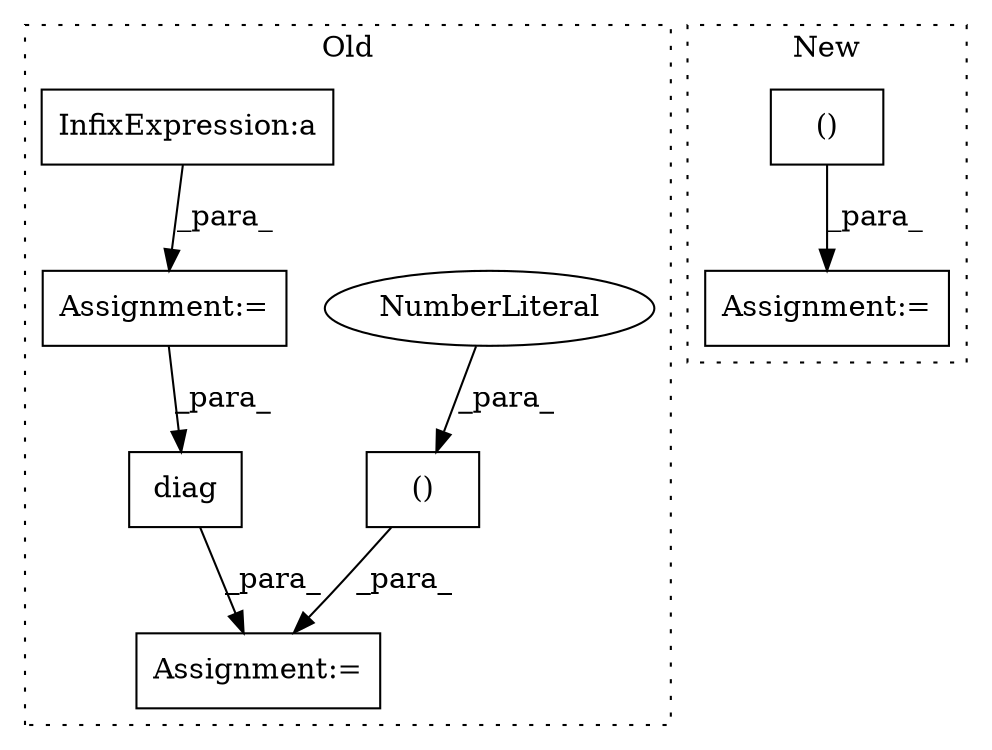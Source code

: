 digraph G {
subgraph cluster0 {
1 [label="diag" a="32" s="7367,7380" l="5,1" shape="box"];
3 [label="Assignment:=" a="7" s="7451" l="1" shape="box"];
5 [label="()" a="106" s="7491" l="15" shape="box"];
6 [label="NumberLiteral" a="34" s="7491" l="1" shape="ellipse"];
7 [label="InfixExpression:a" a="27" s="7310" l="3" shape="box"];
8 [label="Assignment:=" a="7" s="7307" l="1" shape="box"];
label = "Old";
style="dotted";
}
subgraph cluster1 {
2 [label="()" a="106" s="8705" l="36" shape="box"];
4 [label="Assignment:=" a="7" s="8635,8741" l="53,3" shape="box"];
label = "New";
style="dotted";
}
1 -> 3 [label="_para_"];
2 -> 4 [label="_para_"];
5 -> 3 [label="_para_"];
6 -> 5 [label="_para_"];
7 -> 8 [label="_para_"];
8 -> 1 [label="_para_"];
}
